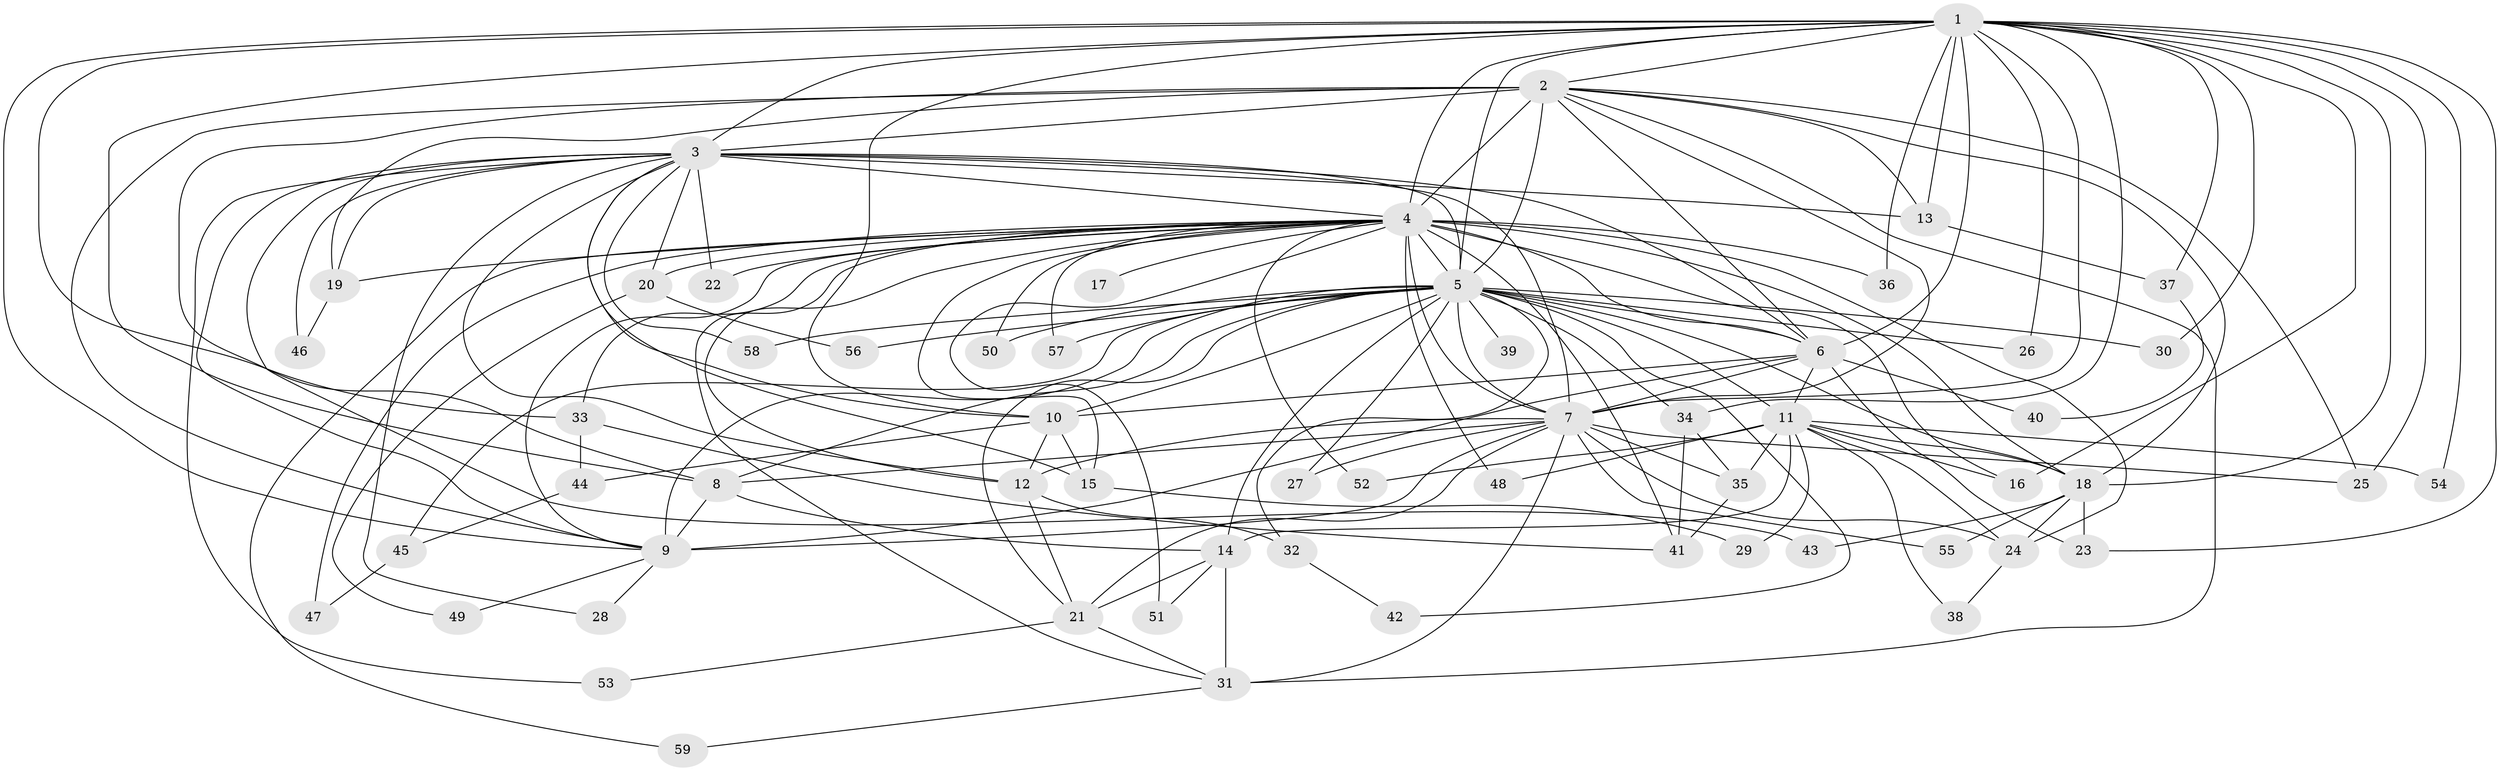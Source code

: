 // original degree distribution, {20: 0.01694915254237288, 16: 0.00847457627118644, 27: 0.00847457627118644, 26: 0.00847457627118644, 24: 0.00847457627118644, 31: 0.00847457627118644, 22: 0.00847457627118644, 15: 0.00847457627118644, 17: 0.00847457627118644, 4: 0.13559322033898305, 6: 0.00847457627118644, 11: 0.00847457627118644, 2: 0.559322033898305, 10: 0.00847457627118644, 7: 0.01694915254237288, 5: 0.01694915254237288, 3: 0.16101694915254236}
// Generated by graph-tools (version 1.1) at 2025/34/03/09/25 02:34:59]
// undirected, 59 vertices, 155 edges
graph export_dot {
graph [start="1"]
  node [color=gray90,style=filled];
  1;
  2;
  3;
  4;
  5;
  6;
  7;
  8;
  9;
  10;
  11;
  12;
  13;
  14;
  15;
  16;
  17;
  18;
  19;
  20;
  21;
  22;
  23;
  24;
  25;
  26;
  27;
  28;
  29;
  30;
  31;
  32;
  33;
  34;
  35;
  36;
  37;
  38;
  39;
  40;
  41;
  42;
  43;
  44;
  45;
  46;
  47;
  48;
  49;
  50;
  51;
  52;
  53;
  54;
  55;
  56;
  57;
  58;
  59;
  1 -- 2 [weight=2.0];
  1 -- 3 [weight=2.0];
  1 -- 4 [weight=2.0];
  1 -- 5 [weight=4.0];
  1 -- 6 [weight=4.0];
  1 -- 7 [weight=2.0];
  1 -- 8 [weight=1.0];
  1 -- 9 [weight=1.0];
  1 -- 10 [weight=1.0];
  1 -- 13 [weight=1.0];
  1 -- 16 [weight=1.0];
  1 -- 18 [weight=1.0];
  1 -- 23 [weight=1.0];
  1 -- 25 [weight=2.0];
  1 -- 26 [weight=1.0];
  1 -- 30 [weight=1.0];
  1 -- 33 [weight=1.0];
  1 -- 34 [weight=1.0];
  1 -- 36 [weight=1.0];
  1 -- 37 [weight=1.0];
  1 -- 54 [weight=1.0];
  2 -- 3 [weight=1.0];
  2 -- 4 [weight=10.0];
  2 -- 5 [weight=2.0];
  2 -- 6 [weight=3.0];
  2 -- 7 [weight=1.0];
  2 -- 8 [weight=1.0];
  2 -- 9 [weight=1.0];
  2 -- 13 [weight=1.0];
  2 -- 18 [weight=1.0];
  2 -- 19 [weight=1.0];
  2 -- 25 [weight=1.0];
  2 -- 31 [weight=2.0];
  3 -- 4 [weight=2.0];
  3 -- 5 [weight=2.0];
  3 -- 6 [weight=3.0];
  3 -- 7 [weight=1.0];
  3 -- 9 [weight=1.0];
  3 -- 10 [weight=2.0];
  3 -- 12 [weight=1.0];
  3 -- 13 [weight=1.0];
  3 -- 15 [weight=1.0];
  3 -- 19 [weight=2.0];
  3 -- 20 [weight=1.0];
  3 -- 22 [weight=1.0];
  3 -- 28 [weight=1.0];
  3 -- 43 [weight=1.0];
  3 -- 46 [weight=1.0];
  3 -- 53 [weight=1.0];
  3 -- 58 [weight=1.0];
  4 -- 5 [weight=4.0];
  4 -- 6 [weight=3.0];
  4 -- 7 [weight=1.0];
  4 -- 9 [weight=1.0];
  4 -- 12 [weight=2.0];
  4 -- 15 [weight=1.0];
  4 -- 16 [weight=1.0];
  4 -- 17 [weight=1.0];
  4 -- 18 [weight=1.0];
  4 -- 19 [weight=1.0];
  4 -- 20 [weight=1.0];
  4 -- 22 [weight=1.0];
  4 -- 24 [weight=1.0];
  4 -- 31 [weight=1.0];
  4 -- 33 [weight=1.0];
  4 -- 36 [weight=1.0];
  4 -- 41 [weight=1.0];
  4 -- 47 [weight=1.0];
  4 -- 48 [weight=1.0];
  4 -- 50 [weight=1.0];
  4 -- 51 [weight=1.0];
  4 -- 52 [weight=1.0];
  4 -- 57 [weight=1.0];
  4 -- 59 [weight=1.0];
  5 -- 6 [weight=4.0];
  5 -- 7 [weight=2.0];
  5 -- 8 [weight=2.0];
  5 -- 9 [weight=2.0];
  5 -- 10 [weight=3.0];
  5 -- 11 [weight=1.0];
  5 -- 14 [weight=1.0];
  5 -- 18 [weight=1.0];
  5 -- 21 [weight=1.0];
  5 -- 26 [weight=2.0];
  5 -- 27 [weight=1.0];
  5 -- 30 [weight=1.0];
  5 -- 32 [weight=1.0];
  5 -- 34 [weight=2.0];
  5 -- 39 [weight=1.0];
  5 -- 42 [weight=1.0];
  5 -- 45 [weight=1.0];
  5 -- 50 [weight=1.0];
  5 -- 56 [weight=1.0];
  5 -- 57 [weight=1.0];
  5 -- 58 [weight=1.0];
  6 -- 7 [weight=2.0];
  6 -- 9 [weight=2.0];
  6 -- 10 [weight=8.0];
  6 -- 11 [weight=1.0];
  6 -- 23 [weight=1.0];
  6 -- 40 [weight=1.0];
  7 -- 8 [weight=1.0];
  7 -- 9 [weight=2.0];
  7 -- 12 [weight=1.0];
  7 -- 21 [weight=1.0];
  7 -- 24 [weight=1.0];
  7 -- 25 [weight=1.0];
  7 -- 27 [weight=1.0];
  7 -- 31 [weight=1.0];
  7 -- 35 [weight=1.0];
  7 -- 55 [weight=1.0];
  8 -- 9 [weight=1.0];
  8 -- 14 [weight=1.0];
  9 -- 28 [weight=1.0];
  9 -- 49 [weight=1.0];
  10 -- 12 [weight=1.0];
  10 -- 15 [weight=1.0];
  10 -- 44 [weight=1.0];
  11 -- 14 [weight=1.0];
  11 -- 16 [weight=1.0];
  11 -- 18 [weight=1.0];
  11 -- 24 [weight=1.0];
  11 -- 29 [weight=1.0];
  11 -- 35 [weight=1.0];
  11 -- 38 [weight=1.0];
  11 -- 48 [weight=1.0];
  11 -- 52 [weight=1.0];
  11 -- 54 [weight=1.0];
  12 -- 21 [weight=1.0];
  12 -- 32 [weight=1.0];
  13 -- 37 [weight=1.0];
  14 -- 21 [weight=1.0];
  14 -- 31 [weight=1.0];
  14 -- 51 [weight=1.0];
  15 -- 29 [weight=1.0];
  18 -- 23 [weight=1.0];
  18 -- 24 [weight=1.0];
  18 -- 43 [weight=1.0];
  18 -- 55 [weight=1.0];
  19 -- 46 [weight=1.0];
  20 -- 49 [weight=1.0];
  20 -- 56 [weight=1.0];
  21 -- 31 [weight=1.0];
  21 -- 53 [weight=1.0];
  24 -- 38 [weight=1.0];
  31 -- 59 [weight=1.0];
  32 -- 42 [weight=1.0];
  33 -- 41 [weight=1.0];
  33 -- 44 [weight=1.0];
  34 -- 35 [weight=1.0];
  34 -- 41 [weight=2.0];
  35 -- 41 [weight=1.0];
  37 -- 40 [weight=1.0];
  44 -- 45 [weight=1.0];
  45 -- 47 [weight=1.0];
}
